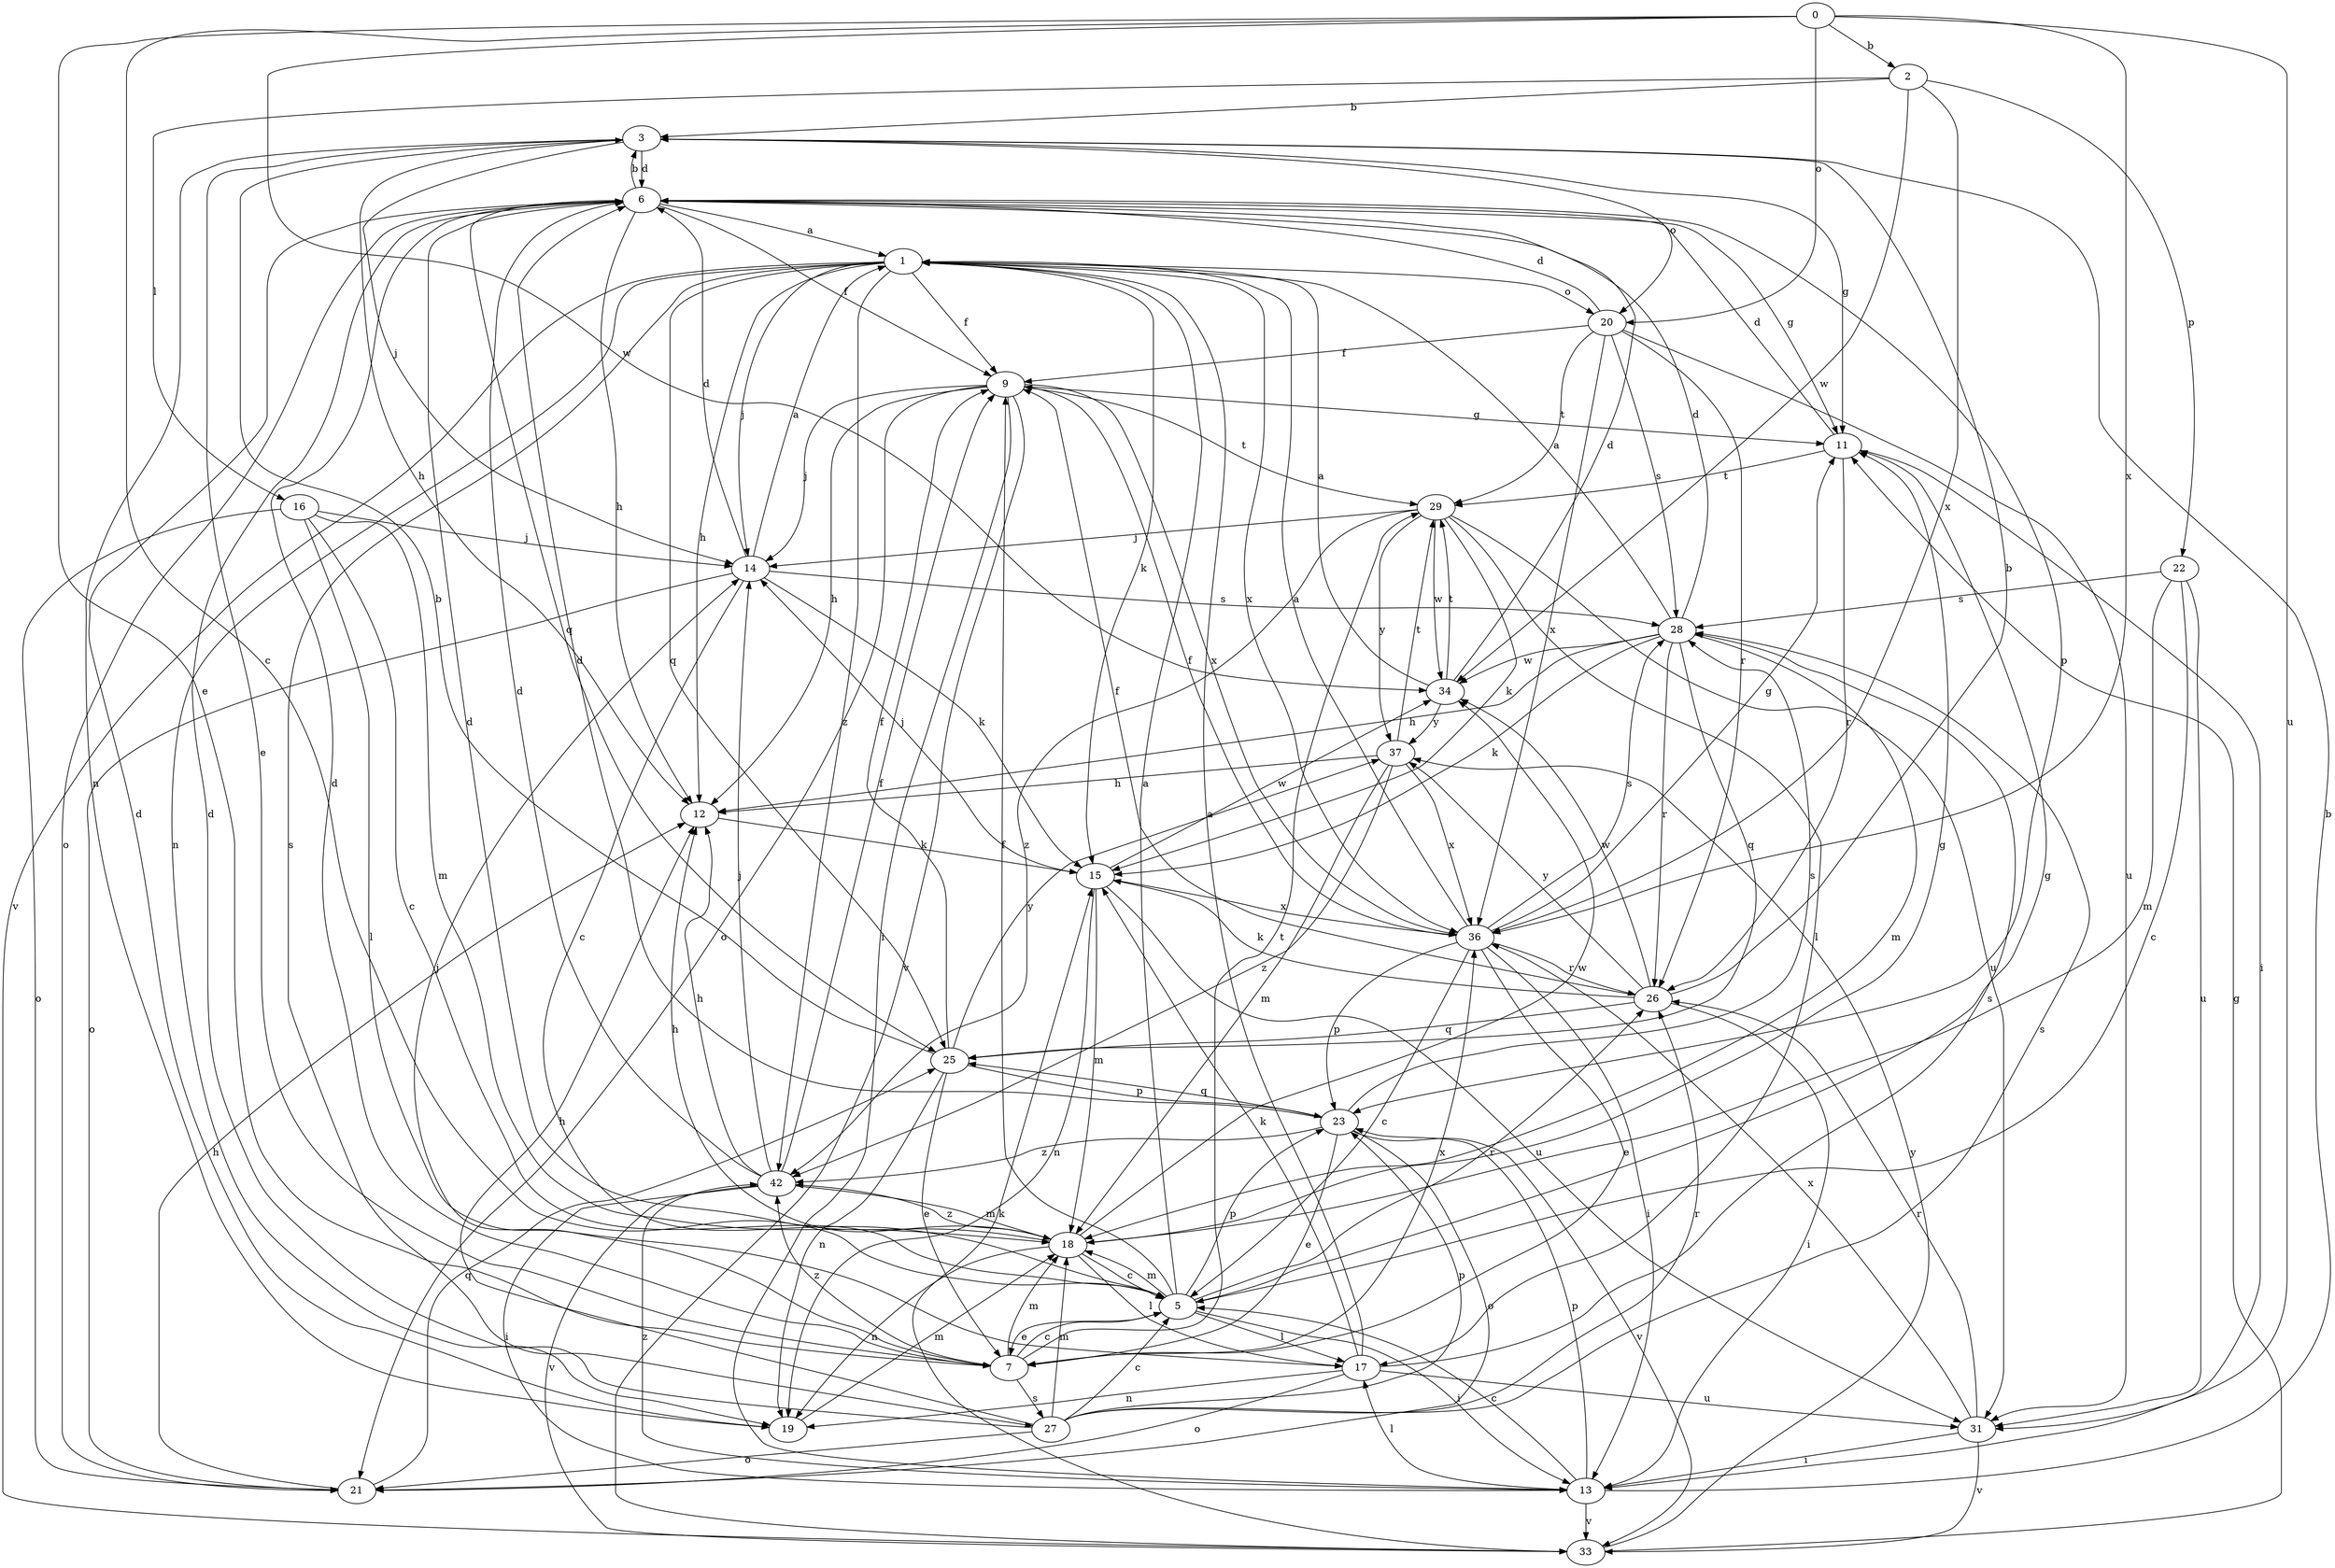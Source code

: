 strict digraph  {
0;
1;
2;
3;
5;
6;
7;
9;
11;
12;
13;
14;
15;
16;
17;
18;
19;
20;
21;
22;
23;
25;
26;
27;
28;
29;
31;
33;
34;
36;
37;
42;
0 -> 2  [label=b];
0 -> 5  [label=c];
0 -> 7  [label=e];
0 -> 20  [label=o];
0 -> 31  [label=u];
0 -> 34  [label=w];
0 -> 36  [label=x];
1 -> 9  [label=f];
1 -> 12  [label=h];
1 -> 14  [label=j];
1 -> 15  [label=k];
1 -> 19  [label=n];
1 -> 20  [label=o];
1 -> 25  [label=q];
1 -> 27  [label=s];
1 -> 33  [label=v];
1 -> 36  [label=x];
1 -> 42  [label=z];
2 -> 3  [label=b];
2 -> 16  [label=l];
2 -> 22  [label=p];
2 -> 34  [label=w];
2 -> 36  [label=x];
3 -> 6  [label=d];
3 -> 7  [label=e];
3 -> 11  [label=g];
3 -> 12  [label=h];
3 -> 14  [label=j];
3 -> 19  [label=n];
3 -> 20  [label=o];
5 -> 1  [label=a];
5 -> 7  [label=e];
5 -> 9  [label=f];
5 -> 11  [label=g];
5 -> 13  [label=i];
5 -> 17  [label=l];
5 -> 18  [label=m];
5 -> 23  [label=p];
5 -> 26  [label=r];
6 -> 1  [label=a];
6 -> 3  [label=b];
6 -> 9  [label=f];
6 -> 11  [label=g];
6 -> 12  [label=h];
6 -> 21  [label=o];
6 -> 23  [label=p];
6 -> 25  [label=q];
7 -> 5  [label=c];
7 -> 6  [label=d];
7 -> 14  [label=j];
7 -> 18  [label=m];
7 -> 27  [label=s];
7 -> 29  [label=t];
7 -> 36  [label=x];
7 -> 42  [label=z];
9 -> 11  [label=g];
9 -> 12  [label=h];
9 -> 13  [label=i];
9 -> 14  [label=j];
9 -> 21  [label=o];
9 -> 29  [label=t];
9 -> 33  [label=v];
9 -> 36  [label=x];
11 -> 6  [label=d];
11 -> 13  [label=i];
11 -> 26  [label=r];
11 -> 29  [label=t];
12 -> 15  [label=k];
13 -> 3  [label=b];
13 -> 5  [label=c];
13 -> 17  [label=l];
13 -> 23  [label=p];
13 -> 33  [label=v];
13 -> 42  [label=z];
14 -> 1  [label=a];
14 -> 5  [label=c];
14 -> 6  [label=d];
14 -> 15  [label=k];
14 -> 21  [label=o];
14 -> 28  [label=s];
15 -> 14  [label=j];
15 -> 18  [label=m];
15 -> 19  [label=n];
15 -> 31  [label=u];
15 -> 34  [label=w];
15 -> 36  [label=x];
16 -> 5  [label=c];
16 -> 14  [label=j];
16 -> 17  [label=l];
16 -> 18  [label=m];
16 -> 21  [label=o];
17 -> 1  [label=a];
17 -> 15  [label=k];
17 -> 19  [label=n];
17 -> 21  [label=o];
17 -> 28  [label=s];
17 -> 31  [label=u];
18 -> 5  [label=c];
18 -> 6  [label=d];
18 -> 11  [label=g];
18 -> 12  [label=h];
18 -> 17  [label=l];
18 -> 19  [label=n];
18 -> 34  [label=w];
18 -> 42  [label=z];
19 -> 6  [label=d];
19 -> 18  [label=m];
20 -> 6  [label=d];
20 -> 9  [label=f];
20 -> 26  [label=r];
20 -> 28  [label=s];
20 -> 29  [label=t];
20 -> 31  [label=u];
20 -> 36  [label=x];
21 -> 12  [label=h];
21 -> 25  [label=q];
22 -> 5  [label=c];
22 -> 18  [label=m];
22 -> 28  [label=s];
22 -> 31  [label=u];
23 -> 6  [label=d];
23 -> 7  [label=e];
23 -> 21  [label=o];
23 -> 25  [label=q];
23 -> 28  [label=s];
23 -> 33  [label=v];
23 -> 42  [label=z];
25 -> 3  [label=b];
25 -> 7  [label=e];
25 -> 9  [label=f];
25 -> 19  [label=n];
25 -> 23  [label=p];
25 -> 37  [label=y];
26 -> 3  [label=b];
26 -> 9  [label=f];
26 -> 13  [label=i];
26 -> 15  [label=k];
26 -> 25  [label=q];
26 -> 34  [label=w];
26 -> 37  [label=y];
27 -> 5  [label=c];
27 -> 6  [label=d];
27 -> 12  [label=h];
27 -> 18  [label=m];
27 -> 21  [label=o];
27 -> 23  [label=p];
27 -> 26  [label=r];
27 -> 28  [label=s];
28 -> 1  [label=a];
28 -> 6  [label=d];
28 -> 12  [label=h];
28 -> 15  [label=k];
28 -> 18  [label=m];
28 -> 25  [label=q];
28 -> 26  [label=r];
28 -> 34  [label=w];
29 -> 14  [label=j];
29 -> 15  [label=k];
29 -> 17  [label=l];
29 -> 31  [label=u];
29 -> 34  [label=w];
29 -> 37  [label=y];
29 -> 42  [label=z];
31 -> 13  [label=i];
31 -> 26  [label=r];
31 -> 33  [label=v];
31 -> 36  [label=x];
33 -> 11  [label=g];
33 -> 15  [label=k];
33 -> 37  [label=y];
34 -> 1  [label=a];
34 -> 6  [label=d];
34 -> 29  [label=t];
34 -> 37  [label=y];
36 -> 1  [label=a];
36 -> 5  [label=c];
36 -> 7  [label=e];
36 -> 9  [label=f];
36 -> 11  [label=g];
36 -> 13  [label=i];
36 -> 23  [label=p];
36 -> 26  [label=r];
36 -> 28  [label=s];
37 -> 12  [label=h];
37 -> 18  [label=m];
37 -> 29  [label=t];
37 -> 36  [label=x];
37 -> 42  [label=z];
42 -> 6  [label=d];
42 -> 9  [label=f];
42 -> 12  [label=h];
42 -> 13  [label=i];
42 -> 14  [label=j];
42 -> 18  [label=m];
42 -> 33  [label=v];
}
